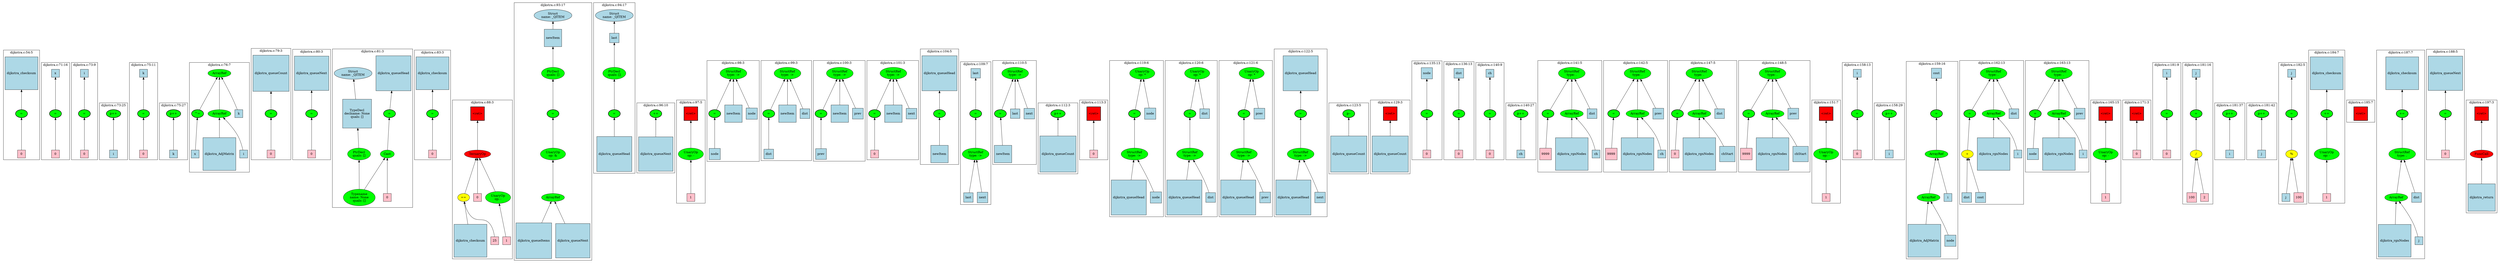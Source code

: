 strict graph "" {
	graph [bb="0,0,9537,1008.7",
		newrank=true
	];
	node [label="\N"];
	{
		graph [rank=same,
			rankdir=LR
		];
		rank2	[height=0.5,
			label="",
			pos="1.5,558",
			style=invis,
			width=0.013889];
		52	[fillcolor=green,
			height=0.5,
			label="=",
			pos="78.5,558",
			style="filled,bold",
			width=0.75];
		rank2 -- 52	[pos="2.1016,558 18.515,558 34.929,558 51.343,558",
			style=invis];
		154	[fillcolor=green,
			height=0.5,
			label="=",
			pos="204.5,558",
			style="filled,bold",
			width=0.75];
		52 -- 154	[pos="105.57,558 129.53,558 153.49,558 177.45,558",
			style=invis];
		160	[fillcolor=green,
			height=0.5,
			label="=",
			pos="310.5,558",
			style="filled,bold",
			width=0.75];
		154 -- 160	[pos="231.83,558 249.04,558 266.25,558 283.46,558",
			style=invis];
		166	[fillcolor=green,
			height=0.5,
			label="p++",
			pos="416.5,558",
			style="filled,bold",
			width=0.75];
		160 -- 166	[pos="337.83,558 355.04,558 372.25,558 389.46,558",
			style=invis];
		171	[fillcolor=green,
			height=0.5,
			label="=",
			pos="525.5,558",
			style="filled,bold",
			width=0.75];
		166 -- 171	[pos="443.75,558 461.95,558 480.15,558 498.36,558",
			style=invis];
		177	[fillcolor=green,
			height=0.5,
			label="p++",
			pos="634.5,558",
			style="filled,bold",
			width=0.75];
		171 -- 177	[pos="552.75,558 570.95,558 589.15,558 607.36,558",
			style=invis];
		179	[fillcolor=green,
			height=0.5,
			label="^=",
			pos="728.5,558",
			style="filled,bold",
			width=0.75];
		177 -- 179	[pos="661.67,558 674.9,558 688.12,558 701.35,558",
			style=invis];
		186	[fillcolor=green,
			height=0.5,
			label="=",
			pos="1020.5,558",
			style="filled,bold",
			width=0.75];
		179 -- 186	[pos="734.05,575.9 740.48,593.18 752.91,618.36 773.5,629.75 804.81,647.07 900.86,641.94 934.5,629.75 965.03,618.69 992.33,591.52 1007.6,\
573.97",
			style=invis];
		189	[fillcolor=green,
			height=0.5,
			label="=",
			pos="1170.5,558",
			style="filled,bold",
			width=0.75];
		186 -- 189	[pos="1047.7,558 1079.6,558 1111.4,558 1143.2,558",
			style=invis];
		192	[fillcolor=green,
			height=0.5,
			label="=",
			pos="1469.5,558",
			style="filled,bold",
			width=0.75];
		189 -- 192	[pos="1182.9,574.27 1197.4,591.82 1223.1,618.71 1252.5,629.75 1282.5,641.01 1366.9,641.87 1396.5,629.75 1423.6,618.65 1446.1,592.05 1458.7,\
574.54",
			style=invis];
		200	[fillcolor=green,
			height=0.5,
			label="=",
			pos="1630.5,558",
			style="filled,bold",
			width=0.75];
		192 -- 200	[pos="1496.5,558 1532.1,558 1567.7,558 1603.3,558",
			style=invis];
		213	[fillcolor=red,
			height=0.65278,
			label="\<ret\>",
			pos="1812.5,558",
			shape=square,
			style="filled,bold",
			width=0.65278];
		200 -- 213	[pos="1657.5,558 1701.3,558 1745.1,558 1788.9,558",
			style=invis];
		237	[fillcolor=green,
			height=0.5,
			label="=",
			pos="2100.5,558",
			style="filled,bold",
			width=0.75];
		213 -- 237	[pos="1836.1,558 1915.2,558 1994.3,558 2073.4,558",
			style=invis];
		245	[fillcolor=green,
			height=0.5,
			label="=",
			pos="2332.5,558",
			style="filled,bold",
			width=0.75];
		237 -- 245	[pos="2127.7,558 2186.9,558 2246.1,558 2305.3,558",
			style=invis];
		252	[fillcolor=green,
			height=0.5,
			label="++",
			pos="2491.5,558",
			style="filled,bold",
			width=0.75];
		245 -- 252	[pos="2359.5,558 2394.5,558 2429.5,558 2464.4,558",
			style=invis];
		255	[fillcolor=red,
			height=0.65278,
			label="\<ret\>",
			pos="2623.5,558",
			shape=square,
			style="filled,bold",
			width=0.65278];
		252 -- 255	[pos="2518.6,558 2545.6,558 2572.7,558 2599.7,558",
			style=invis];
		258	[fillcolor=green,
			height=0.5,
			label="=",
			pos="2721.5,558",
			style="filled,bold",
			width=0.75];
		255 -- 258	[pos="2647.2,558 2662.9,558 2678.6,558 2694.2,558",
			style=invis];
		263	[fillcolor=green,
			height=0.5,
			label="=",
			pos="2944.5,558",
			style="filled,bold",
			width=0.75];
		258 -- 263	[pos="2727.3,575.91 2734,593.2 2746.7,618.39 2767.5,629.75 2792.7,643.5 2871.2,643.26 2896.5,629.75 2917.8,618.38 2931.3,592.93 2938.4,\
575.61",
			style=invis];
		268	[fillcolor=green,
			height=0.5,
			label="=",
			pos="3160.5,558",
			style="filled,bold",
			width=0.75];
		263 -- 268	[pos="2950.3,575.91 2957,593.2 2969.7,618.39 2990.5,629.75 3014.3,642.76 3088.6,642.52 3112.5,629.75 3133.8,618.38 3147.3,592.93 3154.4,\
575.61",
			style=invis];
		273	[fillcolor=green,
			height=0.5,
			label="=",
			pos="3381.5,558",
			style="filled,bold",
			width=0.75];
		268 -- 273	[pos="3166.3,575.91 3173,593.2 3185.7,618.39 3206.5,629.75 3231.3,643.29 3308.6,643.05 3333.5,629.75 3354.8,618.38 3368.3,592.93 3375.4,\
575.61",
			style=invis];
		281	[fillcolor=green,
			height=0.5,
			label="=",
			pos="3637.5,558",
			style="filled,bold",
			width=0.75];
		273 -- 281	[pos="3387.3,575.91 3394,593.2 3406.7,618.39 3427.5,629.75 3452.1,643.18 3527.2,639.44 3553.5,629.75 3583.5,618.66 3610.1,591.51 3625,\
573.97",
			style=invis];
		290	[fillcolor=green,
			height=0.5,
			label="=",
			pos="3772.5,558",
			style="filled,bold",
			width=0.75];
		281 -- 290	[pos="3664.7,558 3691.5,558 3718.3,558 3745.1,558",
			style=invis];
		295	[fillcolor=green,
			height=0.5,
			label="=",
			pos="3871.5,558",
			style="filled,bold",
			width=0.75];
		290 -- 295	[pos="3799.6,558 3814.5,558 3829.4,558 3844.2,558",
			style=invis];
		300	[fillcolor=green,
			height=0.5,
			label="p++",
			pos="4099.5,558",
			style="filled,bold",
			width=0.75];
		295 -- 300	[pos="3877.1,575.9 3883.5,593.18 3895.9,618.36 3916.5,629.75 3954.2,650.62 3973,644.44 4013.5,629.75 4044,618.69 4071.3,591.52 4086.6,\
573.97",
			style=invis];
		302	[fillcolor=red,
			height=0.65278,
			label="\<ret\>",
			pos="4230.5,558",
			shape=square,
			style="filled,bold",
			width=0.65278];
		300 -- 302	[pos="4126.6,558 4153.4,558 4180.2,558 4207,558",
			style=invis];
		326	[fillcolor=green,
			height=0.5,
			label="=",
			pos="4377.5,558",
			style="filled,bold",
			width=0.75];
		302 -- 326	[pos="4254,558 4286.2,558 4318.3,558 4350.5,558",
			style=invis];
		332	[fillcolor=green,
			height=0.5,
			label="=",
			pos="4589.5,558",
			style="filled,bold",
			width=0.75];
		326 -- 332	[pos="4383.3,575.91 4390,593.2 4402.7,618.39 4423.5,629.75 4448.5,643.4 4460.4,638.33 4487.5,629.75 4522.6,618.64 4556.1,590.65 4574.6,\
573.09",
			style=invis];
		338	[fillcolor=green,
			height=0.5,
			label="=",
			pos="4792.5,558",
			style="filled,bold",
			width=0.75];
		332 -- 338	[pos="4595.1,575.9 4601.5,593.18 4613.9,618.36 4634.5,629.75 4656.7,642.01 4667.4,637.45 4691.5,629.75 4726.3,618.64 4759.4,590.64 4777.8,\
573.09",
			style=invis];
		344	[fillcolor=green,
			height=0.5,
			label="=",
			pos="5013.5,558",
			style="filled,bold",
			width=0.75];
		338 -- 344	[pos="4798.3,575.91 4805,593.2 4817.7,618.39 4838.5,629.75 4862.7,642.97 4874,637.44 4900.5,629.75 4938.9,618.59 4976.7,590.04 4997.4,\
572.5",
			style=invis];
		349	[fillcolor=green,
			height=0.5,
			label="p--",
			pos="5194.5,558",
			style="filled,bold",
			width=0.75];
		344 -- 349	[pos="5040.7,558 5083,558 5125.2,558 5167.5,558",
			style=invis];
		361	[fillcolor=red,
			height=0.65278,
			label="\<ret\>",
			pos="5348.5,558",
			shape=square,
			style="filled,bold",
			width=0.65278];
		349 -- 361	[pos="5221.6,558 5255.9,558 5290.3,558 5324.7,558",
			style=invis];
		382	[fillcolor=green,
			height=0.5,
			label="=",
			pos="5483.5,558",
			style="filled,bold",
			width=0.75];
		361 -- 382	[pos="5372.2,558 5400.2,558 5428.2,558 5456.1,558",
			style=invis];
		389	[fillcolor=green,
			height=0.5,
			label="=",
			pos="5599.5,558",
			style="filled,bold",
			width=0.75];
		382 -- 389	[pos="5510.7,558 5531.3,558 5551.9,558 5572.4,558",
			style=invis];
		398	[fillcolor=green,
			height=0.5,
			label="=",
			pos="5711.5,558",
			style="filled,bold",
			width=0.75];
		389 -- 398	[pos="5626.6,558 5645.9,558 5665.1,558 5684.3,558",
			style=invis];
		404	[fillcolor=green,
			height=0.5,
			label="p++",
			pos="5824.5,558",
			style="filled,bold",
			width=0.75];
		398 -- 404	[pos="5738.9,558 5758.4,558 5777.9,558 5797.4,558",
			style=invis];
		407	[fillcolor=green,
			height=0.5,
			label="=",
			pos="5923.5,558",
			style="filled,bold",
			width=0.75];
		404 -- 407	[pos="5851.6,558 5866.5,558 5881.4,558 5896.2,558",
			style=invis];
		414	[fillcolor=green,
			height=0.5,
			label="=",
			pos="6179.5,558",
			style="filled,bold",
			width=0.75];
		407 -- 414	[pos="5929.4,575.6 5936.3,592.91 5949.4,618.35 5970.5,629.75 6001.6,646.55 6098.2,646.1 6129.5,629.75 6151.2,618.44 6165.4,592.98 6172.9,\
575.64",
			style=invis];
		427	[fillcolor=green,
			height=0.5,
			label="=",
			pos="6433.5,558",
			style="filled,bold",
			width=0.75];
		414 -- 427	[pos="6185.4,575.6 6192.3,592.91 6205.4,618.35 6226.5,629.75 6257.6,646.55 6354.3,646.4 6385.5,629.75 6406.8,618.38 6420.3,592.93 6427.4,\
575.61",
			style=invis];
		434	[fillcolor=green,
			height=0.5,
			label="=",
			pos="6703.5,558",
			style="filled,bold",
			width=0.75];
		427 -- 434	[pos="6439.1,575.9 6445.5,593.18 6457.9,618.36 6478.5,629.75 6512.5,648.58 6619,647.75 6653.5,629.75 6675.2,618.44 6689.4,592.98 6696.9,\
575.64",
			style=invis];
		451	[fillcolor=red,
			height=0.65278,
			label="\<ret\>",
			pos="6997.5,558",
			shape=square,
			style="filled,bold",
			width=0.65278];
		434 -- 451	[pos="6709.4,575.6 6716.3,592.91 6729.4,618.35 6750.5,629.75 6785.5,648.66 6893,645.46 6929.5,629.75 6952.2,619.99 6970.9,598.51 6982.9,\
581.58",
			style=invis];
		472	[fillcolor=green,
			height=0.5,
			label="=",
			pos="7114.5,558",
			style="filled,bold",
			width=0.75];
		451 -- 472	[pos="7021.3,558 7043.2,558 7065.2,558 7087.2,558",
			style=invis];
		478	[fillcolor=green,
			height=0.5,
			label="p++",
			pos="7230.5,558",
			style="filled,bold",
			width=0.75];
		472 -- 478	[pos="7141.7,558 7162.3,558 7182.9,558 7203.4,558",
			style=invis];
		483	[fillcolor=green,
			height=0.5,
			label="=",
			pos="7406.5,558",
			style="filled,bold",
			width=0.75];
		478 -- 483	[pos="7257.7,558 7298.3,558 7338.9,558 7379.5,558",
			style=invis];
		511	[fillcolor=green,
			height=0.5,
			label="=",
			pos="7542.5,558",
			style="filled,bold",
			width=0.75];
		483 -- 511	[pos="7433.6,558 7460.8,558 7488,558 7515.3,558",
			style=invis];
		520	[fillcolor=green,
			height=0.5,
			label="=",
			pos="7803.5,558",
			style="filled,bold",
			width=0.75];
		511 -- 520	[pos="7549.6,575.66 7557.6,593.02 7572.4,618.49 7594.5,629.75 7626,645.81 7722.2,646.1 7753.5,629.75 7775.2,618.44 7789.4,592.98 7796.9,\
575.64",
			style=invis];
		539	[fillcolor=red,
			height=0.65278,
			label="\<ret\>",
			pos="8077.5,558",
			shape=square,
			style="filled,bold",
			width=0.65278];
		520 -- 539	[pos="7809.4,575.6 7816.3,592.91 7829.4,618.35 7850.5,629.75 7881.6,646.55 7977,643.71 8009.5,629.75 8032.2,619.99 8050.9,598.51 8062.9,\
581.58",
			style=invis];
		542	[fillcolor=red,
			height=0.65278,
			label="\<ret\>",
			pos="8190.5,558",
			shape=square,
			style="filled,bold",
			width=0.65278];
		539 -- 542	[pos="8101.3,558 8123.2,558 8145,558 8166.8,558",
			style=invis];
		564	[fillcolor=green,
			height=0.5,
			label="=",
			pos="8299.5,558",
			style="filled,bold",
			width=0.75];
		542 -- 564	[pos="8214.3,558 8233.6,558 8252.9,558 8272.2,558",
			style=invis];
		567	[fillcolor=green,
			height=0.5,
			label="=",
			pos="8412.5,558",
			style="filled,bold",
			width=0.75];
		564 -- 567	[pos="8326.9,558 8346.4,558 8365.9,558 8385.4,558",
			style=invis];
		576	[fillcolor=green,
			height=0.5,
			label="p++",
			pos="8528.5,558",
			style="filled,bold",
			width=0.75];
		567 -- 576	[pos="8439.7,558 8460.3,558 8480.9,558 8501.4,558",
			style=invis];
		578	[fillcolor=green,
			height=0.5,
			label="p++",
			pos="8644.5,558",
			style="filled,bold",
			width=0.75];
		576 -- 578	[pos="8555.7,558 8576.3,558 8596.9,558 8617.4,558",
			style=invis];
		581	[fillcolor=green,
			height=0.5,
			label="=",
			pos="8760.5,558",
			style="filled,bold",
			width=0.75];
		578 -- 581	[pos="8671.7,558 8692.3,558 8712.9,558 8733.4,558",
			style=invis];
		596	[fillcolor=green,
			height=0.5,
			label="+=",
			pos="8890.5,558",
			style="filled,bold",
			width=0.75];
		581 -- 596	[pos="8787.7,558 8812.8,558 8838,558 8863.2,558",
			style=invis];
		600	[fillcolor=red,
			height=0.65278,
			label="\<ret\>",
			pos="9016.5,558",
			shape=square,
			style="filled,bold",
			width=0.65278];
		596 -- 600	[pos="8917.6,558 8942.7,558 8967.8,558 8992.9,558",
			style=invis];
		601	[fillcolor=green,
			height=0.5,
			label="+=",
			pos="9168.5,558",
			style="filled,bold",
			width=0.75];
		600 -- 601	[pos="9040.2,558 9074,558 9107.7,558 9141.4,558",
			style=invis];
		608	[fillcolor=green,
			height=0.5,
			label="=",
			pos="9338.5,558",
			style="filled,bold",
			width=0.75];
		601 -- 608	[pos="9195.7,558 9234.3,558 9272.9,558 9311.5,558",
			style=invis];
		625	[fillcolor=red,
			height=0.65278,
			label="\<ret\>",
			pos="9471.5,558",
			shape=square,
			style="filled,bold",
			width=0.65278];
		608 -- 625	[pos="9365.5,558 9393,558 9420.4,558 9447.9,558",
			style=invis];
		end	[height=0.5,
			label="",
			pos="9536.5,558",
			style=invis,
			width=0.013889];
		625 -- end	[pos="9495.1,558 9508.7,558 9522.3,558 9535.9,558",
			style=invis];
	}
	subgraph cluster52 {
		graph [bb="10.5,378.5,146.5,802",
			label="dijkstra.c:54:5",
			lheight=0.21,
			lp="78.5,790.5",
			lwidth=1.10
		];
		52;
		55	[fillcolor=pink,
			height=0.5,
			label=0,
			pos="78.5,404.5",
			shape=square,
			style=filled,
			width=0.5];
		52 -- 55	[dir=back,
			pos="s,78.5,539.92 78.5,529.79 78.5,498.73 78.5,448.89 78.5,422.75"];
		53	[fillcolor=lightblue,
			height=1.6528,
			label=dijkstra_checksum,
			pos="78.5,711.5",
			shape=square,
			style=filled,
			width=1.6528];
		53 -- 52	[dir=back,
			pos="s,78.5,651.93 78.5,641.63 78.5,617.4 78.5,592.23 78.5,576.13"];
	}
	subgraph cluster154 {
		graph [bb="154.5,378.5,255.5,760.5",
			label="dijkstra.c:71:16",
			lheight=0.21,
			lp="205,749",
			lwidth=1.18
		];
		154;
		157	[fillcolor=pink,
			height=0.5,
			label=0,
			pos="204.5,404.5",
			shape=square,
			style=filled,
			width=0.5];
		154 -- 157	[dir=back,
			pos="s,204.5,539.92 204.5,529.79 204.5,498.73 204.5,448.89 204.5,422.75"];
		155	[fillcolor=lightblue,
			height=0.5,
			label=x,
			pos="204.5,711.5",
			shape=square,
			style=filled,
			width=0.5];
		155 -- 154	[dir=back,
			pos="s,204.5,693.42 204.5,683.29 204.5,652.23 204.5,602.39 204.5,576.25"];
	}
	subgraph cluster160 {
		graph [bb="263.5,378.5,358.5,760.5",
			label="dijkstra.c:73:9",
			lheight=0.21,
			lp="311,749",
			lwidth=1.10
		];
		160;
		162	[fillcolor=pink,
			height=0.5,
			label=0,
			pos="310.5,404.5",
			shape=square,
			style=filled,
			width=0.5];
		160 -- 162	[dir=back,
			pos="s,310.5,539.92 310.5,529.79 310.5,498.73 310.5,448.89 310.5,422.75"];
		161	[fillcolor=lightblue,
			height=0.5,
			label=i,
			pos="310.5,711.5",
			shape=square,
			style=filled,
			width=0.5];
		161 -- 160	[dir=back,
			pos="s,310.5,693.42 310.5,683.29 310.5,652.23 310.5,602.39 310.5,576.25"];
	}
	subgraph cluster166 {
		graph [bb="366.5,378.5,467.5,607",
			label="dijkstra.c:73:25",
			lheight=0.21,
			lp="417,595.5",
			lwidth=1.18
		];
		166;
		167	[fillcolor=lightblue,
			height=0.5,
			label=i,
			pos="416.5,404.5",
			shape=square,
			style=filled,
			width=0.5];
		166 -- 167	[dir=back,
			pos="s,416.5,539.92 416.5,529.79 416.5,498.73 416.5,448.89 416.5,422.75"];
	}
	subgraph cluster171 {
		graph [bb="475.5,378.5,576.5,760.5",
			label="dijkstra.c:75:11",
			lheight=0.21,
			lp="526,749",
			lwidth=1.18
		];
		171;
		173	[fillcolor=pink,
			height=0.5,
			label=0,
			pos="525.5,404.5",
			shape=square,
			style=filled,
			width=0.5];
		171 -- 173	[dir=back,
			pos="s,525.5,539.92 525.5,529.79 525.5,498.73 525.5,448.89 525.5,422.75"];
		172	[fillcolor=lightblue,
			height=0.5,
			label=k,
			pos="525.5,711.5",
			shape=square,
			style=filled,
			width=0.5];
		172 -- 171	[dir=back,
			pos="s,525.5,693.42 525.5,683.29 525.5,652.23 525.5,602.39 525.5,576.25"];
	}
	subgraph cluster177 {
		graph [bb="584.5,378.5,685.5,607",
			label="dijkstra.c:75:27",
			lheight=0.21,
			lp="635,595.5",
			lwidth=1.18
		];
		177;
		178	[fillcolor=lightblue,
			height=0.5,
			label=k,
			pos="634.5,404.5",
			shape=square,
			style=filled,
			width=0.5];
		177 -- 178	[dir=back,
			pos="s,634.5,539.92 634.5,529.79 634.5,498.73 634.5,448.89 634.5,422.75"];
	}
	subgraph cluster179 {
		graph [bb="693.5,335.5,939.5,760.5",
			label="dijkstra.c:76:7",
			lheight=0.21,
			lp="816.5,749",
			lwidth=1.10
		];
		179;
		185	[fillcolor=lightblue,
			height=0.5,
			label=x,
			pos="719.5,404.5",
			shape=square,
			style=filled,
			width=0.5];
		179 -- 185	[dir=back,
			pos="s,727.49,539.92 726.88,529.79 725.04,498.73 722.08,448.89 720.53,422.75"];
		180	[fillcolor=green,
			height=0.5,
			label=ArrayRef,
			pos="817.5,711.5",
			style=filled,
			width=1.2277];
		180 -- 179	[dir=back,
			pos="s,807.64,693.71 802.56,685.07 784.11,653.66 753.28,601.19 737.87,574.95"];
		181	[fillcolor=green,
			height=0.5,
			label=ArrayRef,
			pos="817.5,558",
			style=filled,
			width=1.2277];
		180 -- 181	[dir=back,
			pos="s,817.5,693.42 817.5,683.29 817.5,652.23 817.5,602.39 817.5,576.25"];
		184	[fillcolor=lightblue,
			height=0.5,
			label=k,
			pos="897.5,558",
			shape=square,
			style=filled,
			width=0.5];
		180 -- 184	[dir=back,
			pos="s,826.84,693.58 831.76,684.62 842.54,664.92 857.64,637.1 870.5,612.5 876.76,600.51 883.63,586.9 888.87,576.41"];
		182	[fillcolor=lightblue,
			height=1.6944,
			label=dijkstra_AdjMatrix,
			pos="816.5,404.5",
			shape=square,
			style=filled,
			width=1.6944];
		181 -- 182	[dir=back,
			pos="s,817.39,539.92 817.32,529.68 817.2,511.84 817.04,487.83 816.9,465.68"];
		183	[fillcolor=lightblue,
			height=0.5,
			label=i,
			pos="913.5,404.5",
			shape=square,
			style=filled,
			width=0.5];
		181 -- 183	[dir=back,
			pos="s,832.39,540.76 839.17,532.98 853.79,515.96 872.84,492.13 886.5,469 895.33,454.04 902.82,435.66 907.66,422.53"];
	}
	subgraph cluster186 {
		graph [bb="947.5,378.5,1093.5,807",
			label="dijkstra.c:79:3",
			lheight=0.21,
			lp="1020.5,795.5",
			lwidth=1.10
		];
		186;
		188	[fillcolor=pink,
			height=0.5,
			label=0,
			pos="1020.5,404.5",
			shape=square,
			style=filled,
			width=0.5];
		186 -- 188	[dir=back,
			pos="s,1020.5,539.92 1020.5,529.79 1020.5,498.73 1020.5,448.89 1020.5,422.75"];
		187	[fillcolor=lightblue,
			height=1.7917,
			label=dijkstra_queueCount,
			pos="1020.5,711.5",
			shape=square,
			style=filled,
			width=1.7917];
		187 -- 186	[dir=back,
			pos="s,1020.5,646.69 1020.5,636.68 1020.5,614.03 1020.5,591.15 1020.5,576.15"];
	}
	subgraph cluster189 {
		graph [bb="1101.5,378.5,1239.5,803.5",
			label="dijkstra.c:80:3",
			lheight=0.21,
			lp="1170.5,792",
			lwidth=1.10
		];
		189;
		191	[fillcolor=pink,
			height=0.5,
			label=0,
			pos="1170.5,404.5",
			shape=square,
			style=filled,
			width=0.5];
		189 -- 191	[dir=back,
			pos="s,1170.5,539.92 1170.5,529.79 1170.5,498.73 1170.5,448.89 1170.5,422.75"];
		190	[fillcolor=lightblue,
			height=1.6944,
			label=dijkstra_queueNext,
			pos="1170.5,711.5",
			shape=square,
			style=filled,
			width=1.6944];
		190 -- 189	[dir=back,
			pos="s,1170.5,650.19 1170.5,640.06 1170.5,616.28 1170.5,591.79 1170.5,576.04"];
	}
	subgraph cluster192 {
		graph [bb="1247.5,196.02,1554.5,805",
			label="dijkstra.c:81:3",
			lheight=0.21,
			lp="1401,793.5",
			lwidth=1.10
		];
		192;
		194	[fillcolor=green,
			height=0.5,
			label=Cast,
			pos="1461.5,404.5",
			style=filled,
			width=0.75];
		192 -- 194	[dir=back,
			pos="s,1468.6,539.92 1468.1,529.79 1466.4,498.73 1463.8,448.89 1462.4,422.75"];
		195	[fillcolor=green,
			height=1.041,
			label="Typename
name: None
quals: []",
			pos="1351.5,241.5",
			style=filled,
			width=1.6303];
		194 -- 195	[dir=back,
			pos="s,1450.8,387.77 1444.9,379.18 1426.1,351.75 1395.5,306.97 1374.5,276.19"];
		199	[fillcolor=pink,
			height=0.5,
			label=0,
			pos="1461.5,241.5",
			shape=square,
			style=filled,
			width=0.5];
		194 -- 199	[dir=back,
			pos="s,1461.5,386.27 1461.5,375.85 1461.5,342.47 1461.5,287.37 1461.5,259.61"];
		193	[fillcolor=lightblue,
			height=1.7361,
			label=dijkstra_queueHead,
			pos="1483.5,711.5",
			shape=square,
			style=filled,
			width=1.7361];
		193 -- 192	[dir=back,
			pos="s,1477.8,648.88 1476.9,638.9 1474.7,615.49 1472.5,591.54 1471.1,576.05"];
		196	[fillcolor=green,
			height=0.74639,
			label="PtrDecl
quals: []",
			pos="1350.5,404.5",
			style=filled,
			width=1.2178];
		196 -- 195	[dir=back,
			pos="s,1350.7,377.27 1350.7,366.99 1350.9,340.75 1351.1,305.52 1351.3,279.24"];
		197	[fillcolor=lightblue,
			height=1.4722,
			label="TypeDecl
declname: None
quals: []",
			pos="1343.5,558",
			shape=square,
			style=filled,
			width=1.4722];
		197 -- 196	[dir=back,
			pos="s,1345.9,504.86 1346.4,494.87 1347.4,472.82 1348.5,449.19 1349.3,431.76"];
		198	[fillcolor=lightblue,
			height=0.74639,
			label="Struct
name: _QITEM",
			pos="1329.5,711.5",
			style=filled,
			width=2.0428];
		198 -- 197	[dir=back,
			pos="s,1331.9,684.46 1332.8,674.45 1334.6,655.5 1336.8,631.93 1338.7,611.03"];
	}
	subgraph cluster200 {
		graph [bb="1562.5,378.5,1698.5,802",
			label="dijkstra.c:83:3",
			lheight=0.21,
			lp="1630.5,790.5",
			lwidth=1.10
		];
		200;
		202	[fillcolor=pink,
			height=0.5,
			label=0,
			pos="1630.5,404.5",
			shape=square,
			style=filled,
			width=0.5];
		200 -- 202	[dir=back,
			pos="s,1630.5,539.92 1630.5,529.79 1630.5,498.73 1630.5,448.89 1630.5,422.75"];
		201	[fillcolor=lightblue,
			height=1.6528,
			label=dijkstra_checksum,
			pos="1630.5,711.5",
			shape=square,
			style=filled,
			width=1.6528];
		201 -- 200	[dir=back,
			pos="s,1630.5,651.93 1630.5,641.63 1630.5,617.4 1630.5,592.23 1630.5,576.13"];
	}
	subgraph cluster213 {
		graph [bb="1706.5,12,1950.5,612.5",
			label="dijkstra.c:88:3",
			lheight=0.21,
			lp="1828.5,601",
			lwidth=1.10
		];
		213;
		214	[fillcolor=red,
			height=0.5,
			label=TernaryOp,
			pos="1812.5,404.5",
			style=filled,
			width=1.3721];
		213 -- 214	[dir=back,
			pos="s,1812.5,534.32 1812.5,523.94 1812.5,492.75 1812.5,447.21 1812.5,422.68"];
		215	[fillcolor=yellow,
			height=0.5,
			label="==",
			pos="1749.5,241.5",
			style=filled,
			width=0.75];
		214 -- 215	[dir=back,
			pos="s,1805.9,386.57 1802.1,377 1789.1,343.59 1767,287.14 1756,259.2"];
		218	[fillcolor=pink,
			height=0.5,
			label=0,
			pos="1812.5,241.5",
			shape=square,
			style=filled,
			width=0.5];
		214 -- 218	[dir=back,
			pos="s,1812.5,386.27 1812.5,375.85 1812.5,342.47 1812.5,287.37 1812.5,259.61"];
		219	[fillcolor=green,
			height=0.74639,
			label="UnaryOp
op: -",
			pos="1895.5,241.5",
			style=filled,
			width=1.316];
		214 -- 219	[dir=back,
			pos="s,1821.2,386.57 1825.9,377.47 1841.5,347.17 1867.2,297.48 1882.6,267.59"];
		216	[fillcolor=lightblue,
			height=1.6528,
			label=dijkstra_checksum,
			pos="1774.5,79.5",
			shape=square,
			style=filled,
			width=1.6528];
		215 -- 216	[dir=back,
			pos="s,1752.2,223.38 1753.7,213.32 1756.9,193.08 1761.3,164.68 1765.3,139.34"];
		217	[fillcolor=pink,
			height=0.5,
			label=25,
			pos="1870.5,79.5",
			shape=square,
			style=filled,
			width=0.5];
		215 -- 217	[dir=back,
			pos="s,1754.7,223.73 1758.5,214.01 1764.4,199.83 1773.3,182.89 1785.5,171 1806,151.05 1823.7,163.66 1843.5,143 1855.6,130.37 1862.7,111.46 \
1866.6,97.744"];
		220	[fillcolor=pink,
			height=0.5,
			label=1,
			pos="1924.5,79.5",
			shape=square,
			style=filled,
			width=0.5];
		219 -- 220	[dir=back,
			pos="s,1900.2,214.44 1902.1,204.18 1908.1,170.87 1916.8,122.98 1921.4,97.677"];
	}
	subgraph cluster237 {
		graph [bb="1958.5,8,2242.5,1000.7",
			label="dijkstra.c:93:17",
			lheight=0.21,
			lp="2100.5,989.24",
			lwidth=1.18
		];
		237;
		241	[fillcolor=green,
			height=0.74639,
			label="UnaryOp
op: &",
			pos="2100.5,404.5",
			style=filled,
			width=1.316];
		237 -- 241	[dir=back,
			pos="s,2100.5,539.92 2100.5,529.7 2100.5,501.88 2100.5,459.03 2100.5,431.63"];
		242	[fillcolor=green,
			height=0.5,
			label=ArrayRef,
			pos="2100.5,241.5",
			style=filled,
			width=1.2277];
		241 -- 242	[dir=back,
			pos="s,2100.5,377.27 2100.5,366.95 2100.5,333.43 2100.5,285.25 2100.5,259.78"];
		243	[fillcolor=lightblue,
			height=1.7639,
			label=dijkstra_queueItems,
			pos="2030.5,79.5",
			shape=square,
			style=filled,
			width=1.7639];
		242 -- 243	[dir=back,
			pos="s,2093.1,223.68 2089.1,214.36 2080.6,195.07 2068.8,167.99 2057.9,143.22"];
		244	[fillcolor=lightblue,
			height=1.6944,
			label=dijkstra_queueNext,
			pos="2173.5,79.5",
			shape=square,
			style=filled,
			width=1.6944];
		242 -- 244	[dir=back,
			pos="s,2108.2,223.68 2112.4,214.33 2121.5,194.38 2134.4,166.1 2146.1,140.66"];
		238	[fillcolor=green,
			height=0.74639,
			label="PtrDecl
quals: []",
			pos="2100.5,711.5",
			style=filled,
			width=1.2178];
		238 -- 237	[dir=back,
			pos="s,2100.5,684.46 2100.5,674.45 2100.5,643.42 2100.5,600 2100.5,576.23"];
		239	[fillcolor=lightblue,
			height=0.90278,
			label=newItem,
			pos="2100.5,847.5",
			shape=square,
			style=filled,
			width=0.90278];
		239 -- 238	[dir=back,
			pos="s,2100.5,814.74 2100.5,804.53 2100.5,782.96 2100.5,757.35 2100.5,738.63"];
		240	[fillcolor=lightblue,
			height=0.74639,
			label="Struct
name: _QITEM",
			pos="2100.5,942.87",
			style=filled,
			width=2.0428];
		240 -- 239	[dir=back,
			pos="s,2100.5,915.86 2100.5,905.81 2100.5,897.3 2100.5,888.3 2100.5,880.01"];
	}
	subgraph cluster245 {
		graph [bb="2250.5,334,2414.5,1000.7",
			label="dijkstra.c:94:17",
			lheight=0.21,
			lp="2332.5,989.24",
			lwidth=1.18
		];
		245;
		249	[fillcolor=lightblue,
			height=1.7361,
			label=dijkstra_queueHead,
			pos="2332.5,404.5",
			shape=square,
			style=filled,
			width=1.7361];
		245 -- 249	[dir=back,
			pos="s,2332.5,539.92 2332.5,529.87 2332.5,512.38 2332.5,488.9 2332.5,467.06"];
		246	[fillcolor=green,
			height=0.74639,
			label="PtrDecl
quals: []",
			pos="2332.5,711.5",
			style=filled,
			width=1.2178];
		246 -- 245	[dir=back,
			pos="s,2332.5,684.46 2332.5,674.45 2332.5,643.42 2332.5,600 2332.5,576.23"];
		247	[fillcolor=lightblue,
			height=0.5,
			label=last,
			pos="2332.5,847.5",
			shape=square,
			style=filled,
			width=0.5];
		247 -- 246	[dir=back,
			pos="s,2332.5,829.26 2332.5,819.2 2332.5,795.56 2332.5,761.62 2332.5,738.41"];
		248	[fillcolor=lightblue,
			height=0.74639,
			label="Struct
name: _QITEM",
			pos="2332.5,942.87",
			style=filled,
			width=2.0428];
		248 -- 247	[dir=back,
			pos="s,2332.5,915.86 2332.5,905.64 2332.5,891.84 2332.5,876.74 2332.5,865.54"];
	}
	subgraph cluster252 {
		graph [bb="2422.5,335.5,2560.5,607",
			label="dijkstra.c:96:10",
			lheight=0.21,
			lp="2491.5,595.5",
			lwidth=1.18
		];
		252;
		253	[fillcolor=lightblue,
			height=1.6944,
			label=dijkstra_queueNext,
			pos="2491.5,404.5",
			shape=square,
			style=filled,
			width=1.6944];
		252 -- 253	[dir=back,
			pos="s,2491.5,539.92 2491.5,529.68 2491.5,511.84 2491.5,487.83 2491.5,465.68"];
	}
	subgraph cluster255 {
		graph [bb="2568.5,215.5,2678.5,612.5",
			label="dijkstra.c:97:5",
			lheight=0.21,
			lp="2623.5,601",
			lwidth=1.10
		];
		255;
		256	[fillcolor=green,
			height=0.74639,
			label="UnaryOp
op: -",
			pos="2623.5,404.5",
			style=filled,
			width=1.316];
		255 -- 256	[dir=back,
			pos="s,2623.5,534.32 2623.5,524.28 2623.5,496.46 2623.5,457.05 2623.5,431.39"];
		257	[fillcolor=pink,
			height=0.5,
			label=1,
			pos="2623.5,241.5",
			shape=square,
			style=filled,
			width=0.5];
		256 -- 257	[dir=back,
			pos="s,2623.5,377.27 2623.5,366.95 2623.5,333.43 2623.5,285.25 2623.5,259.78"];
	}
	subgraph cluster258 {
		graph [bb="2686.5,375,2901.5,769.37",
			label="dijkstra.c:98:3",
			lheight=0.21,
			lp="2794,757.87",
			lwidth=1.10
		];
		258;
		262	[fillcolor=lightblue,
			height=0.59722,
			label="node",
			pos="2721.5,404.5",
			shape=square,
			style=filled,
			width=0.59722];
		258 -- 262	[dir=back,
			pos="s,2721.5,539.92 2721.5,529.8 2721.5,500.05 2721.5,453.01 2721.5,426.14"];
		259	[fillcolor=green,
			height=0.74639,
			label="StructRef
type: ->",
			pos="2799.5,711.5",
			style=filled,
			width=1.3356];
		259 -- 258	[dir=back,
			pos="s,2786.6,685.48 2782,676.57 2765.8,644.98 2742.2,599.24 2729.8,575.19"];
		260	[fillcolor=lightblue,
			height=0.90278,
			label=newItem,
			pos="2799.5,558",
			shape=square,
			style=filled,
			width=0.90278];
		259 -- 260	[dir=back,
			pos="s,2799.5,684.46 2799.5,674.45 2799.5,648.99 2799.5,615.18 2799.5,590.74"];
		261	[fillcolor=lightblue,
			height=0.59722,
			label="node",
			pos="2871.5,558",
			shape=square,
			style=filled,
			width=0.59722];
		259 -- 261	[dir=back,
			pos="s,2811.6,685.14 2815.9,675.95 2830,646.22 2850,604.31 2861.7,579.57"];
	}
	subgraph cluster263 {
		graph [bb="2909.5,378.5,3117.5,769.37",
			label="dijkstra.c:99:3",
			lheight=0.21,
			lp="3013.5,757.87",
			lwidth=1.10
		];
		263;
		267	[fillcolor=lightblue,
			height=0.5,
			label=dist,
			pos="2944.5,404.5",
			shape=square,
			style=filled,
			width=0.5];
		263 -- 267	[dir=back,
			pos="s,2944.5,539.92 2944.5,529.79 2944.5,498.73 2944.5,448.89 2944.5,422.75"];
		264	[fillcolor=green,
			height=0.74639,
			label="StructRef
type: ->",
			pos="3022.5,711.5",
			style=filled,
			width=1.3356];
		264 -- 263	[dir=back,
			pos="s,3009.6,685.48 3005,676.57 2988.8,644.98 2965.2,599.24 2952.8,575.19"];
		265	[fillcolor=lightblue,
			height=0.90278,
			label=newItem,
			pos="3022.5,558",
			shape=square,
			style=filled,
			width=0.90278];
		264 -- 265	[dir=back,
			pos="s,3022.5,684.46 3022.5,674.45 3022.5,648.99 3022.5,615.18 3022.5,590.74"];
		266	[fillcolor=lightblue,
			height=0.5,
			label=dist,
			pos="3091.5,558",
			shape=square,
			style=filled,
			width=0.5];
		264 -- 266	[dir=back,
			pos="s,3034,685.14 3038.2,675.97 3052.4,644.93 3072.6,600.6 3083.6,576.4"];
	}
	subgraph cluster268 {
		graph [bb="3125.5,376,3338.5,769.37",
			label="dijkstra.c:100:3",
			lheight=0.21,
			lp="3232,757.87",
			lwidth=1.18
		];
		268;
		272	[fillcolor=lightblue,
			height=0.56944,
			label=prev,
			pos="3160.5,404.5",
			shape=square,
			style=filled,
			width=0.56944];
		268 -- 272	[dir=back,
			pos="s,3160.5,539.92 3160.5,529.68 3160.5,499.55 3160.5,451.8 3160.5,425.15"];
		269	[fillcolor=green,
			height=0.74639,
			label="StructRef
type: ->",
			pos="3238.5,711.5",
			style=filled,
			width=1.3356];
		269 -- 268	[dir=back,
			pos="s,3225.6,685.48 3221,676.57 3204.8,644.98 3181.2,599.24 3168.8,575.19"];
		270	[fillcolor=lightblue,
			height=0.90278,
			label=newItem,
			pos="3238.5,558",
			shape=square,
			style=filled,
			width=0.90278];
		269 -- 270	[dir=back,
			pos="s,3238.5,684.46 3238.5,674.45 3238.5,648.99 3238.5,615.18 3238.5,590.74"];
		271	[fillcolor=lightblue,
			height=0.56944,
			label=prev,
			pos="3309.5,558",
			shape=square,
			style=filled,
			width=0.56944];
		269 -- 271	[dir=back,
			pos="s,3250.4,685.14 3254.7,675.84 3268.8,645.74 3288.8,603.22 3300.3,578.64"];
	}
	subgraph cluster273 {
		graph [bb="3346.5,378.5,3558.5,769.37",
			label="dijkstra.c:101:3",
			lheight=0.21,
			lp="3452.5,757.87",
			lwidth=1.18
		];
		273;
		277	[fillcolor=pink,
			height=0.5,
			label=0,
			pos="3381.5,404.5",
			shape=square,
			style=filled,
			width=0.5];
		273 -- 277	[dir=back,
			pos="s,3381.5,539.92 3381.5,529.79 3381.5,498.73 3381.5,448.89 3381.5,422.75"];
		274	[fillcolor=green,
			height=0.74639,
			label="StructRef
type: ->",
			pos="3459.5,711.5",
			style=filled,
			width=1.3356];
		274 -- 273	[dir=back,
			pos="s,3446.6,685.48 3442,676.57 3425.8,644.98 3402.2,599.24 3389.8,575.19"];
		275	[fillcolor=lightblue,
			height=0.90278,
			label=newItem,
			pos="3459.5,558",
			shape=square,
			style=filled,
			width=0.90278];
		274 -- 275	[dir=back,
			pos="s,3459.5,684.46 3459.5,674.45 3459.5,648.99 3459.5,615.18 3459.5,590.74"];
		276	[fillcolor=lightblue,
			height=0.55556,
			label=next,
			pos="3530.5,558",
			shape=square,
			style=filled,
			width=0.55556];
		274 -- 276	[dir=back,
			pos="s,3471.4,685.14 3475.8,675.79 3490,645.5 3510,602.68 3521.5,578.19"];
	}
	subgraph cluster281 {
		graph [bb="3566.5,364,3708.5,805",
			label="dijkstra.c:104:5",
			lheight=0.21,
			lp="3637.5,793.5",
			lwidth=1.18
		];
		281;
		283	[fillcolor=lightblue,
			height=0.90278,
			label=newItem,
			pos="3637.5,404.5",
			shape=square,
			style=filled,
			width=0.90278];
		281 -- 283	[dir=back,
			pos="s,3637.5,539.92 3637.5,529.66 3637.5,503.68 3637.5,464.64 3637.5,437.29"];
		282	[fillcolor=lightblue,
			height=1.7361,
			label=dijkstra_queueHead,
			pos="3637.5,711.5",
			shape=square,
			style=filled,
			width=1.7361];
		282 -- 281	[dir=back,
			pos="s,3637.5,648.88 3637.5,638.59 3637.5,615.27 3637.5,591.47 3637.5,576.05"];
	}
	subgraph cluster290 {
		graph [bb="3716.5,213.5,3828.5,760.5",
			label="dijkstra.c:109:7",
			lheight=0.21,
			lp="3772.5,749",
			lwidth=1.18
		];
		290;
		292	[fillcolor=green,
			height=0.74639,
			label="StructRef
type: ->",
			pos="3772.5,404.5",
			style=filled,
			width=1.3356];
		290 -- 292	[dir=back,
			pos="s,3772.5,539.92 3772.5,529.7 3772.5,501.88 3772.5,459.03 3772.5,431.63"];
		293	[fillcolor=lightblue,
			height=0.5,
			label=last,
			pos="3743.5,241.5",
			shape=square,
			style=filled,
			width=0.5];
		292 -- 293	[dir=back,
			pos="s,3767.8,377.63 3766.1,367.76 3760,334.25 3751.3,285.56 3746.6,259.87"];
		294	[fillcolor=lightblue,
			height=0.55556,
			label=next,
			pos="3799.5,241.5",
			shape=square,
			style=filled,
			width=0.55556];
		292 -- 294	[dir=back,
			pos="s,3776.8,377.63 3778.5,367.56 3784,334.85 3791.9,287.81 3796.3,261.74"];
		291	[fillcolor=lightblue,
			height=0.5,
			label=last,
			pos="3772.5,711.5",
			shape=square,
			style=filled,
			width=0.5];
		291 -- 290	[dir=back,
			pos="s,3772.5,693.42 3772.5,683.29 3772.5,652.23 3772.5,602.39 3772.5,576.25"];
	}
	subgraph cluster295 {
		graph [bb="3836.5,364,4018.5,769.37",
			label="dijkstra.c:110:5",
			lheight=0.21,
			lp="3927.5,757.87",
			lwidth=1.18
		];
		295;
		299	[fillcolor=lightblue,
			height=0.90278,
			label=newItem,
			pos="3877.5,404.5",
			shape=square,
			style=filled,
			width=0.90278];
		295 -- 299	[dir=back,
			pos="s,3872.2,539.92 3872.6,529.66 3873.6,503.68 3875.2,464.64 3876.2,437.29"];
		296	[fillcolor=green,
			height=0.74639,
			label="StructRef
type: ->",
			pos="3934.5,711.5",
			style=filled,
			width=1.3356];
		296 -- 295	[dir=back,
			pos="s,3924,685.14 3920.1,675.87 3907,644.45 3888.3,599.5 3878.4,575.53"];
		297	[fillcolor=lightblue,
			height=0.5,
			label=last,
			pos="3934.5,558",
			shape=square,
			style=filled,
			width=0.5];
		296 -- 297	[dir=back,
			pos="s,3934.5,684.46 3934.5,674.45 3934.5,643.42 3934.5,600 3934.5,576.23"];
		298	[fillcolor=lightblue,
			height=0.55556,
			label=next,
			pos="3990.5,558",
			shape=square,
			style=filled,
			width=0.55556];
		296 -- 298	[dir=back,
			pos="s,3943.9,685.14 3947.5,675.39 3958.7,645.13 3974.4,602.57 3983.4,578.19"];
	}
	subgraph cluster300 {
		graph [bb="4026.5,332,4172.5,607",
			label="dijkstra.c:112:3",
			lheight=0.21,
			lp="4099.5,595.5",
			lwidth=1.18
		];
		300;
		301	[fillcolor=lightblue,
			height=1.7917,
			label=dijkstra_queueCount,
			pos="4099.5,404.5",
			shape=square,
			style=filled,
			width=1.7917];
		300 -- 301	[dir=back,
			pos="s,4099.5,539.92 4099.5,529.67 4099.5,512.76 4099.5,490.3 4099.5,469.14"];
	}
	subgraph cluster302 {
		graph [bb="4180.5,378.5,4281.5,612.5",
			label="dijkstra.c:113:3",
			lheight=0.21,
			lp="4231,601",
			lwidth=1.18
		];
		302;
		303	[fillcolor=pink,
			height=0.5,
			label=0,
			pos="4230.5,404.5",
			shape=square,
			style=filled,
			width=0.5];
		302 -- 303	[dir=back,
			pos="s,4230.5,534.32 4230.5,523.94 4230.5,492.75 4230.5,447.21 4230.5,422.68"];
	}
	subgraph cluster326 {
		graph [bb="4289.5,171,4492.5,769.37",
			label="dijkstra.c:119:6",
			lheight=0.21,
			lp="4391,757.87",
			lwidth=1.18
		];
		326;
		329	[fillcolor=green,
			height=0.74639,
			label="StructRef
type: ->",
			pos="4377.5,404.5",
			style=filled,
			width=1.3356];
		326 -- 329	[dir=back,
			pos="s,4377.5,539.92 4377.5,529.7 4377.5,501.88 4377.5,459.03 4377.5,431.63"];
		330	[fillcolor=lightblue,
			height=1.7361,
			label=dijkstra_queueHead,
			pos="4360.5,241.5",
			shape=square,
			style=filled,
			width=1.7361];
		329 -- 330	[dir=back,
			pos="s,4374.8,377.63 4373.7,367.51 4371.7,348.85 4369.3,325.54 4367,304.11"];
		331	[fillcolor=lightblue,
			height=0.59722,
			label="node",
			pos="4462.5,241.5",
			shape=square,
			style=filled,
			width=0.59722];
		329 -- 331	[dir=back,
			pos="s,4391.6,378.75 4396.7,369.8 4407.5,350.64 4421,326.12 4432.5,304 4439.5,290.51 4447,275.13 4452.8,263.13"];
		327	[fillcolor=green,
			height=0.74639,
			label="UnaryOp
op: *",
			pos="4410.5,711.5",
			style=filled,
			width=1.316];
		327 -- 326	[dir=back,
			pos="s,4404.9,684.8 4402.7,674.75 4395.9,643.55 4386.4,599.65 4381.2,575.88"];
		328	[fillcolor=lightblue,
			height=0.59722,
			label="node",
			pos="4444.5,558",
			shape=square,
			style=filled,
			width=0.59722];
		327 -- 328	[dir=back,
			pos="s,4416.3,684.8 4418.5,674.88 4425.1,645.37 4434.3,604.43 4439.8,579.94"];
	}
	subgraph cluster332 {
		graph [bb="4500.5,171,4696.5,769.37",
			label="dijkstra.c:120:6",
			lheight=0.21,
			lp="4598.5,757.87",
			lwidth=1.18
		];
		332;
		335	[fillcolor=green,
			height=0.74639,
			label="StructRef
type: ->",
			pos="4589.5,404.5",
			style=filled,
			width=1.3356];
		332 -- 335	[dir=back,
			pos="s,4589.5,539.92 4589.5,529.7 4589.5,501.88 4589.5,459.03 4589.5,431.63"];
		336	[fillcolor=lightblue,
			height=1.7361,
			label=dijkstra_queueHead,
			pos="4571.5,241.5",
			shape=square,
			style=filled,
			width=1.7361];
		335 -- 336	[dir=back,
			pos="s,4586.6,377.63 4585.5,367.51 4583.4,348.85 4580.8,325.54 4578.4,304.11"];
		337	[fillcolor=lightblue,
			height=0.5,
			label=dist,
			pos="4670.5,241.5",
			shape=square,
			style=filled,
			width=0.5];
		335 -- 337	[dir=back,
			pos="s,4603.9,378.45 4608.8,369.55 4619.5,350.49 4632.7,326.15 4643.5,304 4650.7,289.23 4658.2,272.08 4663.4,259.64"];
		333	[fillcolor=green,
			height=0.74639,
			label="UnaryOp
op: *",
			pos="4620.5,711.5",
			style=filled,
			width=1.316];
		333 -- 332	[dir=back,
			pos="s,4615.2,684.46 4613.1,674.45 4606.8,643.42 4597.9,600 4593,576.23"];
		334	[fillcolor=lightblue,
			height=0.5,
			label=dist,
			pos="4652.5,558",
			shape=square,
			style=filled,
			width=0.5];
		333 -- 334	[dir=back,
			pos="s,4625.9,684.8 4628,674.81 4634.6,643.79 4643.8,600.2 4648.8,576.32"];
	}
	subgraph cluster338 {
		graph [bb="4704.5,171,4905.5,769.37",
			label="dijkstra.c:121:6",
			lheight=0.21,
			lp="4805,757.87",
			lwidth=1.18
		];
		338;
		341	[fillcolor=green,
			height=0.74639,
			label="StructRef
type: ->",
			pos="4792.5,404.5",
			style=filled,
			width=1.3356];
		338 -- 341	[dir=back,
			pos="s,4792.5,539.92 4792.5,529.7 4792.5,501.88 4792.5,459.03 4792.5,431.63"];
		342	[fillcolor=lightblue,
			height=1.7361,
			label=dijkstra_queueHead,
			pos="4775.5,241.5",
			shape=square,
			style=filled,
			width=1.7361];
		341 -- 342	[dir=back,
			pos="s,4789.8,377.63 4788.7,367.51 4786.7,348.85 4784.3,325.54 4782,304.11"];
		343	[fillcolor=lightblue,
			height=0.56944,
			label=prev,
			pos="4876.5,241.5",
			shape=square,
			style=filled,
			width=0.56944];
		341 -- 343	[dir=back,
			pos="s,4806.7,378.79 4811.8,369.86 4822.6,350.72 4836.1,326.2 4847.5,304 4854.6,290.13 4862.1,274.21 4867.7,262.04"];
		339	[fillcolor=green,
			height=0.74639,
			label="UnaryOp
op: *",
			pos="4825.5,711.5",
			style=filled,
			width=1.316];
		339 -- 338	[dir=back,
			pos="s,4819.9,684.8 4817.7,674.75 4810.9,643.55 4801.4,599.65 4796.2,575.88"];
		340	[fillcolor=lightblue,
			height=0.56944,
			label=prev,
			pos="4858.5,558",
			shape=square,
			style=filled,
			width=0.56944];
		339 -- 340	[dir=back,
			pos="s,4831.1,684.8 4833.3,674.7 4839.8,644.64 4849,602.81 4854.2,578.55"];
	}
	subgraph cluster344 {
		graph [bb="4913.5,171,5113.5,805",
			label="dijkstra.c:122:5",
			lheight=0.21,
			lp="5013.5,793.5",
			lwidth=1.18
		];
		344;
		346	[fillcolor=green,
			height=0.74639,
			label="StructRef
type: ->",
			pos="5013.5,404.5",
			style=filled,
			width=1.3356];
		344 -- 346	[dir=back,
			pos="s,5013.5,539.92 5013.5,529.7 5013.5,501.88 5013.5,459.03 5013.5,431.63"];
		347	[fillcolor=lightblue,
			height=1.7361,
			label=dijkstra_queueHead,
			pos="4984.5,241.5",
			shape=square,
			style=filled,
			width=1.7361];
		346 -- 347	[dir=back,
			pos="s,5008.8,377.63 5007.1,367.77 5003.7,349.07 4999.5,325.63 4995.6,304.11"];
		348	[fillcolor=lightblue,
			height=0.55556,
			label=next,
			pos="5085.5,241.5",
			shape=square,
			style=filled,
			width=0.55556];
		346 -- 348	[dir=back,
			pos="s,5024.8,378.34 5028.9,369.15 5043.5,336.46 5064.9,288.45 5076.8,261.92"];
		345	[fillcolor=lightblue,
			height=1.7361,
			label=dijkstra_queueHead,
			pos="5013.5,711.5",
			shape=square,
			style=filled,
			width=1.7361];
		345 -- 344	[dir=back,
			pos="s,5013.5,648.88 5013.5,638.59 5013.5,615.27 5013.5,591.47 5013.5,576.05"];
	}
	subgraph cluster349 {
		graph [bb="5121.5,332,5267.5,607",
			label="dijkstra.c:123:5",
			lheight=0.21,
			lp="5194.5,595.5",
			lwidth=1.18
		];
		349;
		350	[fillcolor=lightblue,
			height=1.7917,
			label=dijkstra_queueCount,
			pos="5194.5,404.5",
			shape=square,
			style=filled,
			width=1.7917];
		349 -- 350	[dir=back,
			pos="s,5194.5,539.92 5194.5,529.67 5194.5,512.76 5194.5,490.3 5194.5,469.14"];
	}
	subgraph cluster361 {
		graph [bb="5275.5,332,5421.5,612.5",
			label="dijkstra.c:129:3",
			lheight=0.21,
			lp="5348.5,601",
			lwidth=1.18
		];
		361;
		362	[fillcolor=lightblue,
			height=1.7917,
			label=dijkstra_queueCount,
			pos="5348.5,404.5",
			shape=square,
			style=filled,
			width=1.7917];
		361 -- 362	[dir=back,
			pos="s,5348.5,534.32 5348.5,523.89 5348.5,507.88 5348.5,488.1 5348.5,469.32"];
	}
	subgraph cluster382 {
		graph [bb="5429.5,378.5,5537.5,764",
			label="dijkstra.c:135:13",
			lheight=0.21,
			lp="5483.5,752.5",
			lwidth=1.28
		];
		382;
		385	[fillcolor=pink,
			height=0.5,
			label=0,
			pos="5483.5,404.5",
			shape=square,
			style=filled,
			width=0.5];
		382 -- 385	[dir=back,
			pos="s,5483.5,539.92 5483.5,529.79 5483.5,498.73 5483.5,448.89 5483.5,422.75"];
		383	[fillcolor=lightblue,
			height=0.59722,
			label="node",
			pos="5483.5,711.5",
			shape=square,
			style=filled,
			width=0.59722];
		383 -- 382	[dir=back,
			pos="s,5483.5,689.75 5483.5,679.43 5483.5,648.23 5483.5,601.29 5483.5,576.22"];
	}
	subgraph cluster389 {
		graph [bb="5545.5,378.5,5653.5,760.5",
			label="dijkstra.c:136:13",
			lheight=0.21,
			lp="5599.5,749",
			lwidth=1.28
		];
		389;
		392	[fillcolor=pink,
			height=0.5,
			label=0,
			pos="5599.5,404.5",
			shape=square,
			style=filled,
			width=0.5];
		389 -- 392	[dir=back,
			pos="s,5599.5,539.92 5599.5,529.79 5599.5,498.73 5599.5,448.89 5599.5,422.75"];
		390	[fillcolor=lightblue,
			height=0.5,
			label=dist,
			pos="5599.5,711.5",
			shape=square,
			style=filled,
			width=0.5];
		390 -- 389	[dir=back,
			pos="s,5599.5,693.42 5599.5,683.29 5599.5,652.23 5599.5,602.39 5599.5,576.25"];
	}
	subgraph cluster398 {
		graph [bb="5661.5,378.5,5762.5,760.5",
			label="dijkstra.c:140:9",
			lheight=0.21,
			lp="5712,749",
			lwidth=1.18
		];
		398;
		400	[fillcolor=pink,
			height=0.5,
			label=0,
			pos="5711.5,404.5",
			shape=square,
			style=filled,
			width=0.5];
		398 -- 400	[dir=back,
			pos="s,5711.5,539.92 5711.5,529.79 5711.5,498.73 5711.5,448.89 5711.5,422.75"];
		399	[fillcolor=lightblue,
			height=0.5,
			label=ch,
			pos="5711.5,711.5",
			shape=square,
			style=filled,
			width=0.5];
		399 -- 398	[dir=back,
			pos="s,5711.5,693.42 5711.5,683.29 5711.5,652.23 5711.5,602.39 5711.5,576.25"];
	}
	subgraph cluster404 {
		graph [bb="5770.5,378.5,5878.5,607",
			label="dijkstra.c:140:27",
			lheight=0.21,
			lp="5824.5,595.5",
			lwidth=1.28
		];
		404;
		405	[fillcolor=lightblue,
			height=0.5,
			label=ch,
			pos="5824.5,404.5",
			shape=square,
			style=filled,
			width=0.5];
		404 -- 405	[dir=back,
			pos="s,5824.5,539.92 5824.5,529.79 5824.5,498.73 5824.5,448.89 5824.5,422.75"];
	}
	subgraph cluster407 {
		graph [bb="5886.5,338.5,6134.5,769.37",
			label="dijkstra.c:141:5",
			lheight=0.21,
			lp="6010.5,757.87",
			lwidth=1.18
		];
		407;
		413	[fillcolor=pink,
			height=0.61111,
			label=9999,
			pos="5916.5,404.5",
			shape=square,
			style=filled,
			width=0.61111];
		407 -- 413	[dir=back,
			pos="s,5922.7,539.92 5922.2,529.86 5920.9,500.29 5918.7,453.61 5917.5,426.64"];
		408	[fillcolor=green,
			height=0.74639,
			label="StructRef
type: .",
			pos="6014.5,711.5",
			style=filled,
			width=1.3356];
		408 -- 407	[dir=back,
			pos="s,5999.7,685.82 5994.3,676.93 5975.4,645.35 5947.8,599.43 5933.3,575.26"];
		409	[fillcolor=green,
			height=0.5,
			label=ArrayRef,
			pos="6014.5,558",
			style=filled,
			width=1.2277];
		408 -- 409	[dir=back,
			pos="s,6014.5,684.46 6014.5,674.45 6014.5,643.42 6014.5,600 6014.5,576.23"];
		412	[fillcolor=lightblue,
			height=0.5,
			label=dist,
			pos="6094.5,558",
			shape=square,
			style=filled,
			width=0.5];
		408 -- 412	[dir=back,
			pos="s,6028.2,685.63 6033,676.82 6043.3,657.97 6056.3,634.01 6067.5,612.5 6073.8,600.51 6080.6,586.9 6085.9,576.41"];
		410	[fillcolor=lightblue,
			height=1.6111,
			label=dijkstra_rgnNodes,
			pos="6014.5,404.5",
			shape=square,
			style=filled,
			width=1.6111];
		409 -- 410	[dir=back,
			pos="s,6014.5,539.92 6014.5,529.77 6014.5,511.09 6014.5,485.62 6014.5,462.59"];
		411	[fillcolor=lightblue,
			height=0.5,
			label=ch,
			pos="6108.5,404.5",
			shape=square,
			style=filled,
			width=0.5];
		409 -- 411	[dir=back,
			pos="s,6028.9,540.68 6035.5,532.88 6049.7,515.82 6068.2,491.97 6081.5,469 6090.2,454.08 6097.6,435.86 6102.5,422.76"];
	}
	subgraph cluster414 {
		graph [bb="6142.5,338.5,6390.5,769.37",
			label="dijkstra.c:142:5",
			lheight=0.21,
			lp="6266.5,757.87",
			lwidth=1.18
		];
		414;
		420	[fillcolor=pink,
			height=0.61111,
			label=9999,
			pos="6172.5,404.5",
			shape=square,
			style=filled,
			width=0.61111];
		414 -- 420	[dir=back,
			pos="s,6178.7,539.92 6178.2,529.86 6176.9,500.29 6174.7,453.61 6173.5,426.64"];
		415	[fillcolor=green,
			height=0.74639,
			label="StructRef
type: .",
			pos="6270.5,711.5",
			style=filled,
			width=1.3356];
		415 -- 414	[dir=back,
			pos="s,6255.7,685.82 6250.3,676.93 6231.4,645.35 6203.8,599.43 6189.3,575.26"];
		416	[fillcolor=green,
			height=0.5,
			label=ArrayRef,
			pos="6270.5,558",
			style=filled,
			width=1.2277];
		415 -- 416	[dir=back,
			pos="s,6270.5,684.46 6270.5,674.45 6270.5,643.42 6270.5,600 6270.5,576.23"];
		419	[fillcolor=lightblue,
			height=0.56944,
			label=prev,
			pos="6353.5,558",
			shape=square,
			style=filled,
			width=0.56944];
		415 -- 419	[dir=back,
			pos="s,6284.2,685.48 6289.1,676.59 6305.6,646.48 6329.1,603.54 6342.7,578.74"];
		417	[fillcolor=lightblue,
			height=1.6111,
			label=dijkstra_rgnNodes,
			pos="6270.5,404.5",
			shape=square,
			style=filled,
			width=1.6111];
		416 -- 417	[dir=back,
			pos="s,6270.5,539.92 6270.5,529.77 6270.5,511.09 6270.5,485.62 6270.5,462.59"];
		418	[fillcolor=lightblue,
			height=0.5,
			label=ch,
			pos="6364.5,404.5",
			shape=square,
			style=filled,
			width=0.5];
		416 -- 418	[dir=back,
			pos="s,6284.9,540.68 6291.5,532.88 6305.7,515.82 6324.2,491.97 6337.5,469 6346.2,454.08 6353.6,435.86 6358.5,422.76"];
	}
	subgraph cluster427 {
		graph [bb="6398.5,338.5,6658.5,769.37",
			label="dijkstra.c:147:5",
			lheight=0.21,
			lp="6528.5,757.87",
			lwidth=1.18
		];
		427;
		433	[fillcolor=pink,
			height=0.5,
			label=0,
			pos="6424.5,404.5",
			shape=square,
			style=filled,
			width=0.5];
		427 -- 433	[dir=back,
			pos="s,6432.5,539.92 6431.9,529.79 6430,498.73 6427.1,448.89 6425.5,422.75"];
		428	[fillcolor=green,
			height=0.74639,
			label="StructRef
type: .",
			pos="6522.5,711.5",
			style=filled,
			width=1.3356];
		428 -- 427	[dir=back,
			pos="s,6508,685.82 6502.8,676.93 6484.2,645.35 6457.3,599.43 6443.1,575.26"];
		429	[fillcolor=green,
			height=0.5,
			label=ArrayRef,
			pos="6522.5,558",
			style=filled,
			width=1.2277];
		428 -- 429	[dir=back,
			pos="s,6522.5,684.46 6522.5,674.45 6522.5,643.42 6522.5,600 6522.5,576.23"];
		432	[fillcolor=lightblue,
			height=0.5,
			label=dist,
			pos="6602.5,558",
			shape=square,
			style=filled,
			width=0.5];
		428 -- 432	[dir=back,
			pos="s,6536.2,685.63 6541,676.82 6551.3,657.97 6564.3,634.01 6575.5,612.5 6581.8,600.51 6588.6,586.9 6593.9,576.41"];
		430	[fillcolor=lightblue,
			height=1.6111,
			label=dijkstra_rgnNodes,
			pos="6518.5,404.5",
			shape=square,
			style=filled,
			width=1.6111];
		429 -- 430	[dir=back,
			pos="s,6522,539.92 6521.8,529.77 6521.3,511.09 6520.6,485.62 6520,462.59"];
		431	[fillcolor=lightblue,
			height=0.76389,
			label=chStart,
			pos="6622.5,404.5",
			shape=square,
			style=filled,
			width=0.76389];
		429 -- 431	[dir=back,
			pos="s,6535.1,540.45 6541.3,532 6554.2,514.62 6571.4,490.76 6585.5,469 6593.2,457.11 6601.2,443.59 6607.7,432.1"];
	}
	subgraph cluster434 {
		graph [bb="6666.5,338.5,6934.5,769.37",
			label="dijkstra.c:148:5",
			lheight=0.21,
			lp="6800.5,757.87",
			lwidth=1.18
		];
		434;
		440	[fillcolor=pink,
			height=0.61111,
			label=9999,
			pos="6696.5,404.5",
			shape=square,
			style=filled,
			width=0.61111];
		434 -- 440	[dir=back,
			pos="s,6702.7,539.92 6702.2,529.86 6700.9,500.29 6698.7,453.61 6697.5,426.64"];
		435	[fillcolor=green,
			height=0.74639,
			label="StructRef
type: .",
			pos="6794.5,711.5",
			style=filled,
			width=1.3356];
		435 -- 434	[dir=back,
			pos="s,6779.7,685.82 6774.3,676.93 6755.4,645.35 6727.8,599.43 6713.3,575.26"];
		436	[fillcolor=green,
			height=0.5,
			label=ArrayRef,
			pos="6794.5,558",
			style=filled,
			width=1.2277];
		435 -- 436	[dir=back,
			pos="s,6794.5,684.46 6794.5,674.45 6794.5,643.42 6794.5,600 6794.5,576.23"];
		439	[fillcolor=lightblue,
			height=0.56944,
			label=prev,
			pos="6877.5,558",
			shape=square,
			style=filled,
			width=0.56944];
		435 -- 439	[dir=back,
			pos="s,6808.2,685.48 6813.1,676.59 6829.6,646.48 6853.1,603.54 6866.7,578.74"];
		437	[fillcolor=lightblue,
			height=1.6111,
			label=dijkstra_rgnNodes,
			pos="6794.5,404.5",
			shape=square,
			style=filled,
			width=1.6111];
		436 -- 437	[dir=back,
			pos="s,6794.5,539.92 6794.5,529.77 6794.5,511.09 6794.5,485.62 6794.5,462.59"];
		438	[fillcolor=lightblue,
			height=0.76389,
			label=chStart,
			pos="6898.5,404.5",
			shape=square,
			style=filled,
			width=0.76389];
		436 -- 438	[dir=back,
			pos="s,6808,540.58 6814.3,532.65 6828.1,515.3 6846.6,491.23 6861.5,469 6869.4,457.22 6877.4,443.72 6883.9,432.21"];
	}
	subgraph cluster451 {
		graph [bb="6942.5,215.5,7052.5,612.5",
			label="dijkstra.c:151:7",
			lheight=0.21,
			lp="6997.5,601",
			lwidth=1.18
		];
		451;
		452	[fillcolor=green,
			height=0.74639,
			label="UnaryOp
op: -",
			pos="6997.5,404.5",
			style=filled,
			width=1.316];
		451 -- 452	[dir=back,
			pos="s,6997.5,534.32 6997.5,524.28 6997.5,496.46 6997.5,457.05 6997.5,431.39"];
		453	[fillcolor=pink,
			height=0.5,
			label=1,
			pos="6997.5,241.5",
			shape=square,
			style=filled,
			width=0.5];
		452 -- 453	[dir=back,
			pos="s,6997.5,377.27 6997.5,366.95 6997.5,333.43 6997.5,285.25 6997.5,259.78"];
	}
	subgraph cluster472 {
		graph [bb="7060.5,378.5,7168.5,760.5",
			label="dijkstra.c:158:13",
			lheight=0.21,
			lp="7114.5,749",
			lwidth=1.28
		];
		472;
		474	[fillcolor=pink,
			height=0.5,
			label=0,
			pos="7114.5,404.5",
			shape=square,
			style=filled,
			width=0.5];
		472 -- 474	[dir=back,
			pos="s,7114.5,539.92 7114.5,529.79 7114.5,498.73 7114.5,448.89 7114.5,422.75"];
		473	[fillcolor=lightblue,
			height=0.5,
			label=i,
			pos="7114.5,711.5",
			shape=square,
			style=filled,
			width=0.5];
		473 -- 472	[dir=back,
			pos="s,7114.5,693.42 7114.5,683.29 7114.5,652.23 7114.5,602.39 7114.5,576.25"];
	}
	subgraph cluster478 {
		graph [bb="7176.5,378.5,7284.5,607",
			label="dijkstra.c:158:29",
			lheight=0.21,
			lp="7230.5,595.5",
			lwidth=1.28
		];
		478;
		479	[fillcolor=lightblue,
			height=0.5,
			label=i,
			pos="7230.5,404.5",
			shape=square,
			style=filled,
			width=0.5];
		478 -- 479	[dir=back,
			pos="s,7230.5,539.92 7230.5,529.79 7230.5,498.73 7230.5,448.89 7230.5,422.75"];
	}
	subgraph cluster483 {
		graph [bb="7292.5,10.5,7492.5,761.5",
			label="dijkstra.c:159:16",
			lheight=0.21,
			lp="7392.5,750",
			lwidth=1.28
		];
		483;
		485	[fillcolor=green,
			height=0.5,
			label=ArrayRef,
			pos="7406.5,404.5",
			style=filled,
			width=1.2277];
		483 -- 485	[dir=back,
			pos="s,7406.5,539.92 7406.5,529.79 7406.5,498.73 7406.5,448.89 7406.5,422.75"];
		486	[fillcolor=green,
			height=0.5,
			label=ArrayRef,
			pos="7373.5,241.5",
			style=filled,
			width=1.2277];
		485 -- 486	[dir=back,
			pos="s,7403,386.27 7400.9,376.29 7394.1,342.95 7382.7,287.49 7377,259.61"];
		489	[fillcolor=lightblue,
			height=0.5,
			label=i,
			pos="7453.5,241.5",
			shape=square,
			style=filled,
			width=0.5];
		485 -- 489	[dir=back,
			pos="s,7411.4,386.57 7414.3,376.62 7424.1,343.36 7440.3,287.68 7448.5,259.68"];
		487	[fillcolor=lightblue,
			height=1.6944,
			label=dijkstra_AdjMatrix,
			pos="7361.5,79.5",
			shape=square,
			style=filled,
			width=1.6944];
		486 -- 487	[dir=back,
			pos="s,7372.2,223.38 7371.5,213.22 7370,193.37 7367.9,165.72 7366,140.79"];
		488	[fillcolor=lightblue,
			height=0.59722,
			label="node",
			pos="7462.5,79.5",
			shape=square,
			style=filled,
			width=0.59722];
		486 -- 488	[dir=back,
			pos="s,7384,223.82 7389.3,215.21 7401.2,195.71 7417.9,167.94 7431.5,143 7439,129.28 7446.8,113.51 7452.7,101.25"];
		484	[fillcolor=lightblue,
			height=0.52778,
			label=cost,
			pos="7406.5,711.5",
			shape=square,
			style=filled,
			width=0.52778];
		484 -- 483	[dir=back,
			pos="s,7406.5,692.23 7406.5,682.04 7406.5,650.98 7406.5,602.23 7406.5,576.4"];
	}
	subgraph cluster511 {
		graph [bb="7500.5,214.5,7758.5,769.37",
			label="dijkstra.c:162:13",
			lheight=0.21,
			lp="7629.5,757.87",
			lwidth=1.28
		];
		511;
		517	[fillcolor=yellow,
			height=0.5,
			label="+",
			pos="7535.5,404.5",
			style=filled,
			width=0.75];
		511 -- 517	[dir=back,
			pos="s,7541.7,539.92 7541.2,529.79 7539.8,498.73 7537.5,448.89 7536.3,422.75"];
		518	[fillcolor=lightblue,
			height=0.5,
			label=dist,
			pos="7530.5,241.5",
			shape=square,
			style=filled,
			width=0.5];
		517 -- 518	[dir=back,
			pos="s,7535,386.27 7534.6,375.85 7533.6,342.47 7531.9,287.37 7531,259.61"];
		519	[fillcolor=lightblue,
			height=0.52778,
			label=cost,
			pos="7585.5,241.5",
			shape=square,
			style=filled,
			width=0.52778];
		517 -- 519	[dir=back,
			pos="s,7540.8,386.57 7543.8,376.74 7554,343.87 7571.1,289 7579.9,260.67"];
		512	[fillcolor=green,
			height=0.74639,
			label="StructRef
type: .",
			pos="7638.5,711.5",
			style=filled,
			width=1.3356];
		512 -- 511	[dir=back,
			pos="s,7622.9,685.82 7617.5,677.28 7597.3,645.51 7567.8,598.98 7552.5,574.84"];
		513	[fillcolor=green,
			height=0.5,
			label=ArrayRef,
			pos="7638.5,558",
			style=filled,
			width=1.2277];
		512 -- 513	[dir=back,
			pos="s,7638.5,684.46 7638.5,674.45 7638.5,643.42 7638.5,600 7638.5,576.23"];
		516	[fillcolor=lightblue,
			height=0.5,
			label=dist,
			pos="7718.5,558",
			shape=square,
			style=filled,
			width=0.5];
		512 -- 516	[dir=back,
			pos="s,7652.2,685.63 7657,676.82 7667.3,657.97 7680.3,634.01 7691.5,612.5 7697.8,600.51 7704.6,586.9 7709.9,576.41"];
		514	[fillcolor=lightblue,
			height=1.6111,
			label=dijkstra_rgnNodes,
			pos="7638.5,404.5",
			shape=square,
			style=filled,
			width=1.6111];
		513 -- 514	[dir=back,
			pos="s,7638.5,539.92 7638.5,529.77 7638.5,511.09 7638.5,485.62 7638.5,462.59"];
		515	[fillcolor=lightblue,
			height=0.5,
			label=i,
			pos="7732.5,404.5",
			shape=square,
			style=filled,
			width=0.5];
		513 -- 515	[dir=back,
			pos="s,7652.9,540.68 7659.5,532.88 7673.7,515.82 7692.2,491.97 7705.5,469 7714.2,454.08 7721.6,435.86 7726.5,422.76"];
	}
	subgraph cluster520 {
		graph [bb="7766.5,338.5,8014.5,769.37",
			label="dijkstra.c:163:13",
			lheight=0.21,
			lp="7890.5,757.87",
			lwidth=1.28
		];
		520;
		526	[fillcolor=lightblue,
			height=0.59722,
			label="node",
			pos="7796.5,404.5",
			shape=square,
			style=filled,
			width=0.59722];
		520 -- 526	[dir=back,
			pos="s,7802.7,539.92 7802.2,529.8 7800.9,500.05 7798.7,453.01 7797.5,426.14"];
		521	[fillcolor=green,
			height=0.74639,
			label="StructRef
type: .",
			pos="7894.5,711.5",
			style=filled,
			width=1.3356];
		521 -- 520	[dir=back,
			pos="s,7879.7,685.82 7874.3,676.93 7855.4,645.35 7827.8,599.43 7813.3,575.26"];
		522	[fillcolor=green,
			height=0.5,
			label=ArrayRef,
			pos="7894.5,558",
			style=filled,
			width=1.2277];
		521 -- 522	[dir=back,
			pos="s,7894.5,684.46 7894.5,674.45 7894.5,643.42 7894.5,600 7894.5,576.23"];
		525	[fillcolor=lightblue,
			height=0.56944,
			label=prev,
			pos="7977.5,558",
			shape=square,
			style=filled,
			width=0.56944];
		521 -- 525	[dir=back,
			pos="s,7908.2,685.48 7913.1,676.59 7929.6,646.48 7953.1,603.54 7966.7,578.74"];
		523	[fillcolor=lightblue,
			height=1.6111,
			label=dijkstra_rgnNodes,
			pos="7894.5,404.5",
			shape=square,
			style=filled,
			width=1.6111];
		522 -- 523	[dir=back,
			pos="s,7894.5,539.92 7894.5,529.77 7894.5,511.09 7894.5,485.62 7894.5,462.59"];
		524	[fillcolor=lightblue,
			height=0.5,
			label=i,
			pos="7988.5,404.5",
			shape=square,
			style=filled,
			width=0.5];
		522 -- 524	[dir=back,
			pos="s,7908.9,540.68 7915.5,532.88 7929.7,515.82 7948.2,491.97 7961.5,469 7970.2,454.08 7977.6,435.86 7982.5,422.76"];
	}
	subgraph cluster539 {
		graph [bb="8022.5,215.5,8132.5,612.5",
			label="dijkstra.c:165:15",
			lheight=0.21,
			lp="8077.5,601",
			lwidth=1.28
		];
		539;
		540	[fillcolor=green,
			height=0.74639,
			label="UnaryOp
op: -",
			pos="8077.5,404.5",
			style=filled,
			width=1.316];
		539 -- 540	[dir=back,
			pos="s,8077.5,534.32 8077.5,524.28 8077.5,496.46 8077.5,457.05 8077.5,431.39"];
		541	[fillcolor=pink,
			height=0.5,
			label=1,
			pos="8077.5,241.5",
			shape=square,
			style=filled,
			width=0.5];
		540 -- 541	[dir=back,
			pos="s,8077.5,377.27 8077.5,366.95 8077.5,333.43 8077.5,285.25 8077.5,259.78"];
	}
	subgraph cluster542 {
		graph [bb="8140.5,378.5,8241.5,612.5",
			label="dijkstra.c:171:3",
			lheight=0.21,
			lp="8191,601",
			lwidth=1.18
		];
		542;
		543	[fillcolor=pink,
			height=0.5,
			label=0,
			pos="8190.5,404.5",
			shape=square,
			style=filled,
			width=0.5];
		542 -- 543	[dir=back,
			pos="s,8190.5,534.32 8190.5,523.94 8190.5,492.75 8190.5,447.21 8190.5,422.68"];
	}
	subgraph cluster564 {
		graph [bb="8249.5,378.5,8350.5,760.5",
			label="dijkstra.c:181:9",
			lheight=0.21,
			lp="8300,749",
			lwidth=1.18
		];
		564;
		566	[fillcolor=pink,
			height=0.5,
			label=0,
			pos="8299.5,404.5",
			shape=square,
			style=filled,
			width=0.5];
		564 -- 566	[dir=back,
			pos="s,8299.5,539.92 8299.5,529.79 8299.5,498.73 8299.5,448.89 8299.5,422.75"];
		565	[fillcolor=lightblue,
			height=0.5,
			label=i,
			pos="8299.5,711.5",
			shape=square,
			style=filled,
			width=0.5];
		565 -- 564	[dir=back,
			pos="s,8299.5,693.42 8299.5,683.29 8299.5,652.23 8299.5,602.39 8299.5,576.25"];
	}
	subgraph cluster567 {
		graph [bb="8358.5,215,8466.5,760.5",
			label="dijkstra.c:181:16",
			lheight=0.21,
			lp="8412.5,749",
			lwidth=1.28
		];
		567;
		569	[fillcolor=yellow,
			height=0.5,
			label="/",
			pos="8412.5,404.5",
			style=filled,
			width=0.75];
		567 -- 569	[dir=back,
			pos="s,8412.5,539.92 8412.5,529.79 8412.5,498.73 8412.5,448.89 8412.5,422.75"];
		570	[fillcolor=pink,
			height=0.51389,
			label=100,
			pos="8385.5,241.5",
			shape=square,
			style=filled,
			width=0.51389];
		569 -- 570	[dir=back,
			pos="s,8409.7,386.57 8408,376.68 8402.5,343.61 8393.2,288.34 8388.5,260.17"];
		571	[fillcolor=pink,
			height=0.5,
			label=2,
			pos="8440.5,241.5",
			shape=square,
			style=filled,
			width=0.5];
		569 -- 571	[dir=back,
			pos="s,8415.4,386.57 8417.2,376.62 8423,343.36 8432.6,287.68 8437.5,259.68"];
		568	[fillcolor=lightblue,
			height=0.5,
			label=j,
			pos="8412.5,711.5",
			shape=square,
			style=filled,
			width=0.5];
		568 -- 567	[dir=back,
			pos="s,8412.5,693.42 8412.5,683.29 8412.5,652.23 8412.5,602.39 8412.5,576.25"];
	}
	subgraph cluster576 {
		graph [bb="8474.5,378.5,8582.5,607",
			label="dijkstra.c:181:37",
			lheight=0.21,
			lp="8528.5,595.5",
			lwidth=1.28
		];
		576;
		577	[fillcolor=lightblue,
			height=0.5,
			label=i,
			pos="8528.5,404.5",
			shape=square,
			style=filled,
			width=0.5];
		576 -- 577	[dir=back,
			pos="s,8528.5,539.92 8528.5,529.79 8528.5,498.73 8528.5,448.89 8528.5,422.75"];
	}
	subgraph cluster578 {
		graph [bb="8590.5,378.5,8698.5,607",
			label="dijkstra.c:181:42",
			lheight=0.21,
			lp="8644.5,595.5",
			lwidth=1.28
		];
		578;
		579	[fillcolor=lightblue,
			height=0.5,
			label=j,
			pos="8644.5,404.5",
			shape=square,
			style=filled,
			width=0.5];
		578 -- 579	[dir=back,
			pos="s,8644.5,539.92 8644.5,529.79 8644.5,498.73 8644.5,448.89 8644.5,422.75"];
	}
	subgraph cluster581 {
		graph [bb="8706.5,215,8814.5,760.5",
			label="dijkstra.c:182:5",
			lheight=0.21,
			lp="8760.5,749",
			lwidth=1.18
		];
		581;
		583	[fillcolor=yellow,
			height=0.5,
			label="%",
			pos="8760.5,404.5",
			style=filled,
			width=0.75];
		581 -- 583	[dir=back,
			pos="s,8760.5,539.92 8760.5,529.79 8760.5,498.73 8760.5,448.89 8760.5,422.75"];
		584	[fillcolor=lightblue,
			height=0.5,
			label=j,
			pos="8732.5,241.5",
			shape=square,
			style=filled,
			width=0.5];
		583 -- 584	[dir=back,
			pos="s,8757.6,386.57 8755.8,376.62 8750,343.36 8740.4,287.68 8735.5,259.68"];
		585	[fillcolor=pink,
			height=0.51389,
			label=100,
			pos="8787.5,241.5",
			shape=square,
			style=filled,
			width=0.51389];
		583 -- 585	[dir=back,
			pos="s,8763.3,386.57 8765,376.68 8770.5,343.61 8779.8,288.34 8784.5,260.17"];
		582	[fillcolor=lightblue,
			height=0.5,
			label=j,
			pos="8760.5,711.5",
			shape=square,
			style=filled,
			width=0.5];
		582 -- 581	[dir=back,
			pos="s,8760.5,693.42 8760.5,683.29 8760.5,652.23 8760.5,602.39 8760.5,576.25"];
	}
	subgraph cluster596 {
		graph [bb="8822.5,215.5,8958.5,802",
			label="dijkstra.c:184:7",
			lheight=0.21,
			lp="8890.5,790.5",
			lwidth=1.18
		];
		596;
		598	[fillcolor=green,
			height=0.74639,
			label="UnaryOp
op: -",
			pos="8890.5,404.5",
			style=filled,
			width=1.316];
		596 -- 598	[dir=back,
			pos="s,8890.5,539.92 8890.5,529.7 8890.5,501.88 8890.5,459.03 8890.5,431.63"];
		599	[fillcolor=pink,
			height=0.5,
			label=1,
			pos="8890.5,241.5",
			shape=square,
			style=filled,
			width=0.5];
		598 -- 599	[dir=back,
			pos="s,8890.5,377.27 8890.5,366.95 8890.5,333.43 8890.5,285.25 8890.5,259.78"];
		597	[fillcolor=lightblue,
			height=1.6528,
			label=dijkstra_checksum,
			pos="8890.5,711.5",
			shape=square,
			style=filled,
			width=1.6528];
		597 -- 596	[dir=back,
			pos="s,8890.5,651.93 8890.5,641.63 8890.5,617.4 8890.5,592.23 8890.5,576.13"];
	}
	subgraph cluster600 {
		graph [bb="8966.5,526.5,9067.5,612.5",
			label="dijkstra.c:185:7",
			lheight=0.21,
			lp="9017,601",
			lwidth=1.18
		];
		600;
	}
	subgraph cluster601 {
		graph [bb="9075.5,13.5,9261.5,802",
			label="dijkstra.c:187:7",
			lheight=0.21,
			lp="9168.5,790.5",
			lwidth=1.18
		];
		601;
		603	[fillcolor=green,
			height=0.74639,
			label="StructRef
type: .",
			pos="9168.5,404.5",
			style=filled,
			width=1.3356];
		601 -- 603	[dir=back,
			pos="s,9168.5,539.92 9168.5,529.7 9168.5,501.88 9168.5,459.03 9168.5,431.63"];
		604	[fillcolor=green,
			height=0.5,
			label=ArrayRef,
			pos="9148.5,241.5",
			style=filled,
			width=1.2277];
		603 -- 604	[dir=back,
			pos="s,9165.3,377.63 9164,367.33 9159.8,333.83 9153.8,285.45 9150.7,259.87"];
		607	[fillcolor=lightblue,
			height=0.5,
			label=dist,
			pos="9228.5,241.5",
			shape=square,
			style=filled,
			width=0.5];
		603 -- 607	[dir=back,
			pos="s,9178,377.99 9181.5,368.56 9194,335.07 9212.3,285.87 9222,259.95"];
		605	[fillcolor=lightblue,
			height=1.6111,
			label=dijkstra_rgnNodes,
			pos="9141.5,79.5",
			shape=square,
			style=filled,
			width=1.6111];
		604 -- 605	[dir=back,
			pos="s,9147.8,223.38 9147.3,213.38 9146.4,192.66 9145.1,163.35 9144,137.54"];
		606	[fillcolor=lightblue,
			height=0.5,
			label=j,
			pos="9235.5,79.5",
			shape=square,
			style=filled,
			width=0.5];
		604 -- 606	[dir=back,
			pos="s,9159.7,224.02 9165.3,215.49 9177.9,196.13 9195.3,168.42 9208.5,143 9216.3,128.01 9223.8,110.26 9228.9,97.517"];
		602	[fillcolor=lightblue,
			height=1.6528,
			label=dijkstra_checksum,
			pos="9168.5,711.5",
			shape=square,
			style=filled,
			width=1.6528];
		602 -- 601	[dir=back,
			pos="s,9168.5,651.93 9168.5,641.63 9168.5,617.4 9168.5,592.23 9168.5,576.13"];
	}
	subgraph cluster608 {
		graph [bb="9269.5,378.5,9407.5,803.5",
			label="dijkstra.c:188:5",
			lheight=0.21,
			lp="9338.5,792",
			lwidth=1.18
		];
		608;
		610	[fillcolor=pink,
			height=0.5,
			label=0,
			pos="9338.5,404.5",
			shape=square,
			style=filled,
			width=0.5];
		608 -- 610	[dir=back,
			pos="s,9338.5,539.92 9338.5,529.79 9338.5,498.73 9338.5,448.89 9338.5,422.75"];
		609	[fillcolor=lightblue,
			height=1.6944,
			label=dijkstra_queueNext,
			pos="9338.5,711.5",
			shape=square,
			style=filled,
			width=1.6944];
		609 -- 608	[dir=back,
			pos="s,9338.5,650.19 9338.5,640.06 9338.5,616.28 9338.5,591.79 9338.5,576.04"];
	}
	subgraph cluster625 {
		graph [bb="9415.5,185.5,9527.5,612.5",
			label="dijkstra.c:197:3",
			lheight=0.21,
			lp="9471.5,601",
			lwidth=1.18
		];
		625;
		626	[fillcolor=red,
			height=0.5,
			label=FuncCall,
			pos="9471.5,404.5",
			style=filled,
			width=1.1916];
		625 -- 626	[dir=back,
			pos="s,9471.5,534.32 9471.5,523.94 9471.5,492.75 9471.5,447.21 9471.5,422.68"];
		627	[fillcolor=lightblue,
			height=1.3333,
			label=dijkstra_return,
			pos="9471.5,241.5",
			shape=square,
			style=filled,
			width=1.3333];
		626 -- 627	[dir=back,
			pos="s,9471.5,386.27 9471.5,376.24 9471.5,352.58 9471.5,317.79 9471.5,289.62"];
	}
	rank1	[height=0.5,
		label="",
		pos="0.5,711.5",
		style=invis,
		width=0.013889];
	rank1 -- rank2	[pos="0.61084,693.71 0.80306,664.59 1.1961,605.04 1.3887,575.87",
		style=invis];
}
